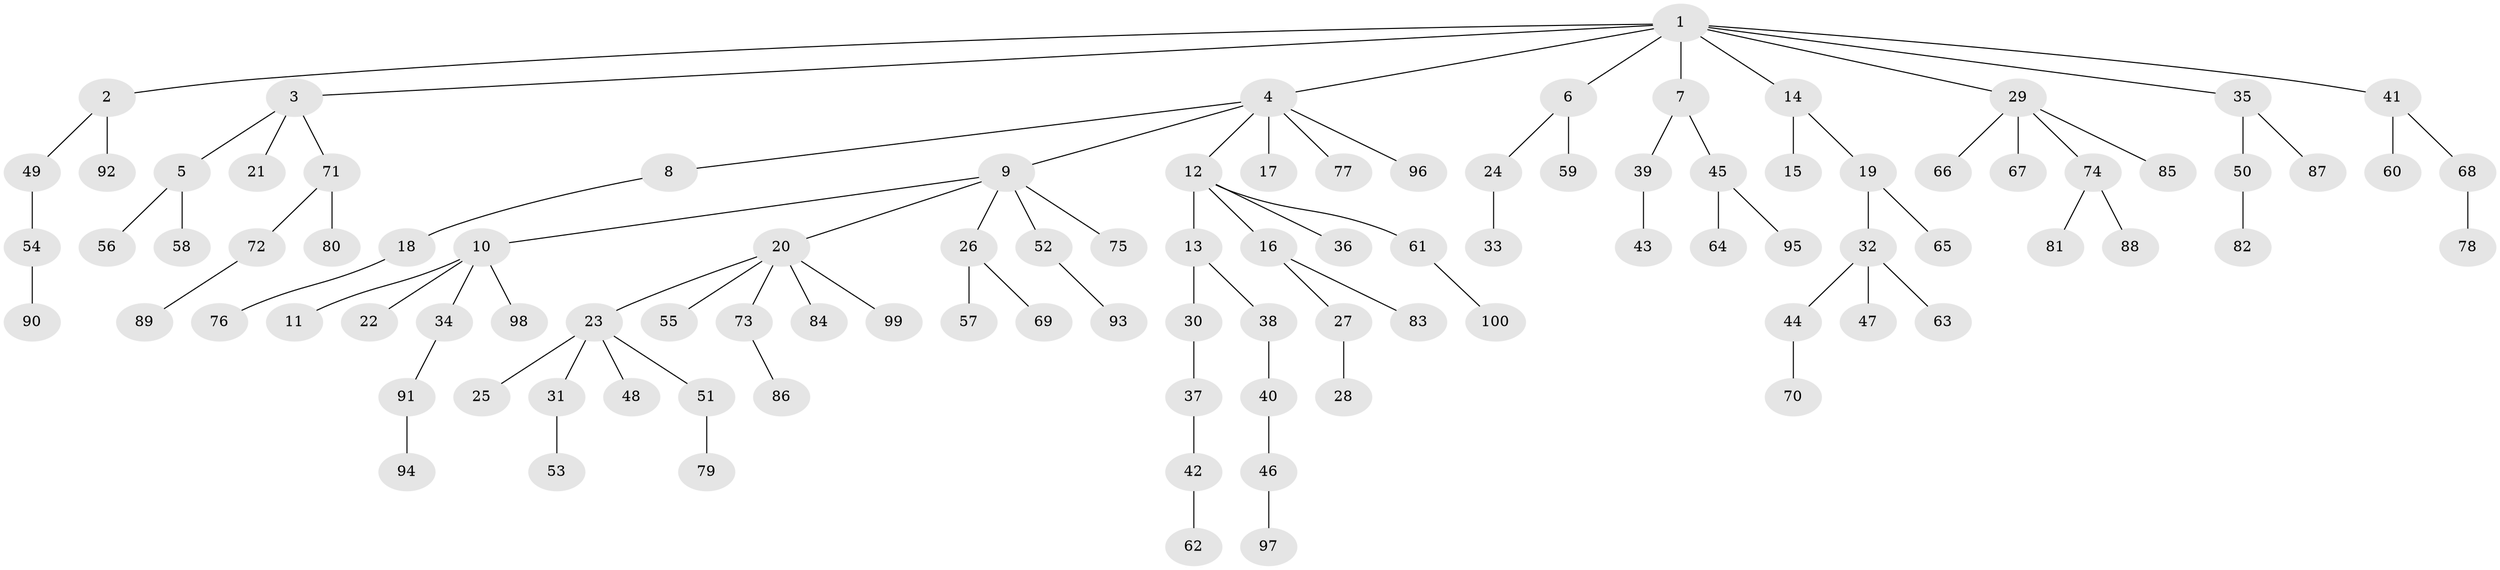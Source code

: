 // Generated by graph-tools (version 1.1) at 2025/11/02/21/25 10:11:10]
// undirected, 100 vertices, 99 edges
graph export_dot {
graph [start="1"]
  node [color=gray90,style=filled];
  1;
  2;
  3;
  4;
  5;
  6;
  7;
  8;
  9;
  10;
  11;
  12;
  13;
  14;
  15;
  16;
  17;
  18;
  19;
  20;
  21;
  22;
  23;
  24;
  25;
  26;
  27;
  28;
  29;
  30;
  31;
  32;
  33;
  34;
  35;
  36;
  37;
  38;
  39;
  40;
  41;
  42;
  43;
  44;
  45;
  46;
  47;
  48;
  49;
  50;
  51;
  52;
  53;
  54;
  55;
  56;
  57;
  58;
  59;
  60;
  61;
  62;
  63;
  64;
  65;
  66;
  67;
  68;
  69;
  70;
  71;
  72;
  73;
  74;
  75;
  76;
  77;
  78;
  79;
  80;
  81;
  82;
  83;
  84;
  85;
  86;
  87;
  88;
  89;
  90;
  91;
  92;
  93;
  94;
  95;
  96;
  97;
  98;
  99;
  100;
  1 -- 2;
  1 -- 3;
  1 -- 4;
  1 -- 6;
  1 -- 7;
  1 -- 14;
  1 -- 29;
  1 -- 35;
  1 -- 41;
  2 -- 49;
  2 -- 92;
  3 -- 5;
  3 -- 21;
  3 -- 71;
  4 -- 8;
  4 -- 9;
  4 -- 12;
  4 -- 17;
  4 -- 77;
  4 -- 96;
  5 -- 56;
  5 -- 58;
  6 -- 24;
  6 -- 59;
  7 -- 39;
  7 -- 45;
  8 -- 18;
  9 -- 10;
  9 -- 20;
  9 -- 26;
  9 -- 52;
  9 -- 75;
  10 -- 11;
  10 -- 22;
  10 -- 34;
  10 -- 98;
  12 -- 13;
  12 -- 16;
  12 -- 36;
  12 -- 61;
  13 -- 30;
  13 -- 38;
  14 -- 15;
  14 -- 19;
  16 -- 27;
  16 -- 83;
  18 -- 76;
  19 -- 32;
  19 -- 65;
  20 -- 23;
  20 -- 55;
  20 -- 73;
  20 -- 84;
  20 -- 99;
  23 -- 25;
  23 -- 31;
  23 -- 48;
  23 -- 51;
  24 -- 33;
  26 -- 57;
  26 -- 69;
  27 -- 28;
  29 -- 66;
  29 -- 67;
  29 -- 74;
  29 -- 85;
  30 -- 37;
  31 -- 53;
  32 -- 44;
  32 -- 47;
  32 -- 63;
  34 -- 91;
  35 -- 50;
  35 -- 87;
  37 -- 42;
  38 -- 40;
  39 -- 43;
  40 -- 46;
  41 -- 60;
  41 -- 68;
  42 -- 62;
  44 -- 70;
  45 -- 64;
  45 -- 95;
  46 -- 97;
  49 -- 54;
  50 -- 82;
  51 -- 79;
  52 -- 93;
  54 -- 90;
  61 -- 100;
  68 -- 78;
  71 -- 72;
  71 -- 80;
  72 -- 89;
  73 -- 86;
  74 -- 81;
  74 -- 88;
  91 -- 94;
}
